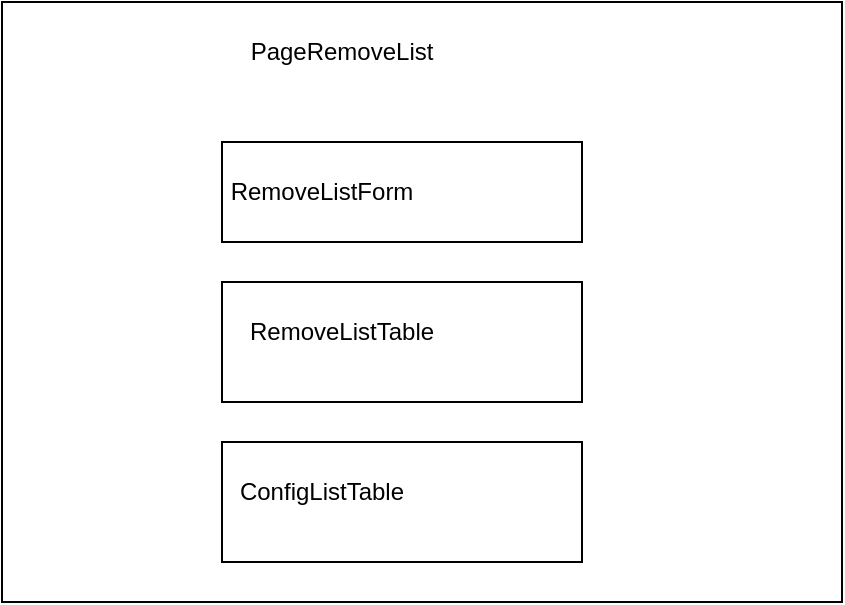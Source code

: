 <mxfile version="20.0.2" type="github">
  <diagram id="6ltaDlcJsRXYCezpUjlT" name="Page-1">
    <mxGraphModel dx="1186" dy="595" grid="1" gridSize="10" guides="1" tooltips="1" connect="1" arrows="1" fold="1" page="1" pageScale="1" pageWidth="850" pageHeight="1100" math="0" shadow="0">
      <root>
        <mxCell id="0" />
        <mxCell id="1" parent="0" />
        <mxCell id="J3UrRn2UCZKZfgnxGZ6t-2" value="" style="rounded=0;whiteSpace=wrap;html=1;" vertex="1" parent="1">
          <mxGeometry x="160" y="250" width="420" height="300" as="geometry" />
        </mxCell>
        <mxCell id="J3UrRn2UCZKZfgnxGZ6t-3" value="PageRemoveList&lt;br&gt;" style="text;html=1;strokeColor=none;fillColor=none;align=center;verticalAlign=middle;whiteSpace=wrap;rounded=0;" vertex="1" parent="1">
          <mxGeometry x="300" y="260" width="60" height="30" as="geometry" />
        </mxCell>
        <mxCell id="J3UrRn2UCZKZfgnxGZ6t-4" value="" style="rounded=0;whiteSpace=wrap;html=1;" vertex="1" parent="1">
          <mxGeometry x="270" y="320" width="180" height="50" as="geometry" />
        </mxCell>
        <mxCell id="J3UrRn2UCZKZfgnxGZ6t-5" value="RemoveListForm" style="text;html=1;strokeColor=none;fillColor=none;align=center;verticalAlign=middle;whiteSpace=wrap;rounded=0;" vertex="1" parent="1">
          <mxGeometry x="290" y="330" width="60" height="30" as="geometry" />
        </mxCell>
        <mxCell id="J3UrRn2UCZKZfgnxGZ6t-6" value="" style="rounded=0;whiteSpace=wrap;html=1;" vertex="1" parent="1">
          <mxGeometry x="270" y="390" width="180" height="60" as="geometry" />
        </mxCell>
        <mxCell id="J3UrRn2UCZKZfgnxGZ6t-7" value="RemoveListTable" style="text;html=1;strokeColor=none;fillColor=none;align=center;verticalAlign=middle;whiteSpace=wrap;rounded=0;" vertex="1" parent="1">
          <mxGeometry x="300" y="400" width="60" height="30" as="geometry" />
        </mxCell>
        <mxCell id="J3UrRn2UCZKZfgnxGZ6t-8" value="" style="rounded=0;whiteSpace=wrap;html=1;" vertex="1" parent="1">
          <mxGeometry x="270" y="470" width="180" height="60" as="geometry" />
        </mxCell>
        <mxCell id="J3UrRn2UCZKZfgnxGZ6t-9" value="ConfigListTable" style="text;html=1;strokeColor=none;fillColor=none;align=center;verticalAlign=middle;whiteSpace=wrap;rounded=0;" vertex="1" parent="1">
          <mxGeometry x="290" y="480" width="60" height="30" as="geometry" />
        </mxCell>
      </root>
    </mxGraphModel>
  </diagram>
</mxfile>
